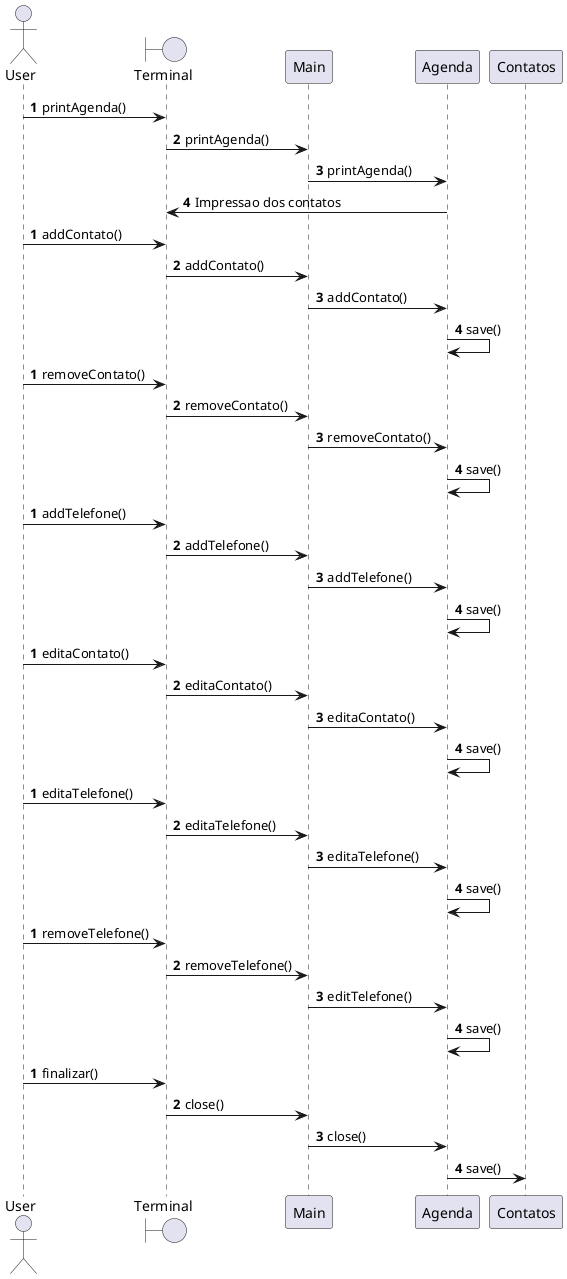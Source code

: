 @startuml
actor User
boundary Terminal

autonumber
User -> Terminal : printAgenda()
Terminal -> Main : printAgenda()
Main -> Agenda : printAgenda()
Terminal <- Agenda : Impressao dos contatos

autonumber
User -> Terminal : addContato()
Terminal -> Main : addContato()
Main -> Agenda : addContato()
Agenda -> Agenda : save()

autonumber
User -> Terminal : removeContato()
Terminal -> Main : removeContato()
Main -> Agenda : removeContato()
Agenda -> Agenda : save()


autonumber
User -> Terminal : addTelefone()
Terminal -> Main : addTelefone()
Main -> Agenda : addTelefone()
Agenda -> Agenda : save()



autonumber
User -> Terminal : editaContato()
Terminal -> Main : editaContato()
Main -> Agenda : editaContato()
Agenda -> Agenda : save()


autonumber
User -> Terminal : editaTelefone()
Terminal -> Main : editaTelefone()
Main -> Agenda : editaTelefone()
Agenda -> Agenda : save()


autonumber
User -> Terminal : removeTelefone()
Terminal -> Main : removeTelefone()
Main -> Agenda : editTelefone()
Agenda -> Agenda : save()


autonumber
User -> Terminal : finalizar()
Terminal -> Main : close()
Main -> Agenda : close()
Agenda -> Contatos : save()

@enduml